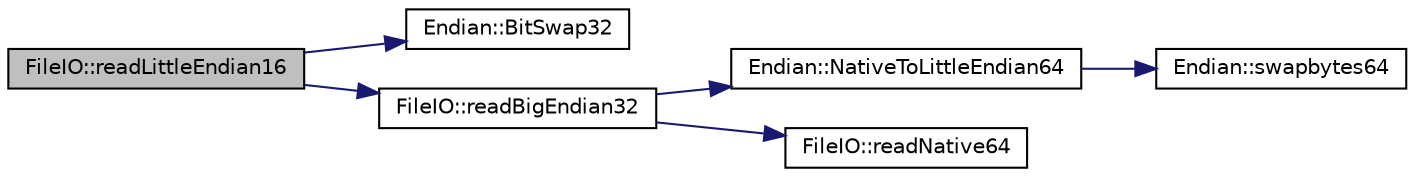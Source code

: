 digraph "FileIO::readLittleEndian16"
{
 // INTERACTIVE_SVG=YES
 // LATEX_PDF_SIZE
  edge [fontname="Helvetica",fontsize="10",labelfontname="Helvetica",labelfontsize="10"];
  node [fontname="Helvetica",fontsize="10",shape=record];
  rankdir="LR";
  Node1 [label="FileIO::readLittleEndian16",height=0.2,width=0.4,color="black", fillcolor="grey75", style="filled", fontcolor="black",tooltip=" "];
  Node1 -> Node2 [color="midnightblue",fontsize="10",style="solid",fontname="Helvetica"];
  Node2 [label="Endian::BitSwap32",height=0.2,width=0.4,color="black", fillcolor="white", style="filled",URL="$namespaceEndian.html#abaf85e5d8d9641e35ffb4a5bcfc37f84",tooltip=" "];
  Node1 -> Node3 [color="midnightblue",fontsize="10",style="solid",fontname="Helvetica"];
  Node3 [label="FileIO::readBigEndian32",height=0.2,width=0.4,color="black", fillcolor="white", style="filled",URL="$namespaceFileIO.html#a22e3632506f53aee32a970b2d290c5b1",tooltip=" "];
  Node3 -> Node4 [color="midnightblue",fontsize="10",style="solid",fontname="Helvetica"];
  Node4 [label="Endian::NativeToLittleEndian64",height=0.2,width=0.4,color="black", fillcolor="white", style="filled",URL="$namespaceEndian.html#a70ebba7cd4f75a6825704e1b55c1db59",tooltip=" "];
  Node4 -> Node5 [color="midnightblue",fontsize="10",style="solid",fontname="Helvetica"];
  Node5 [label="Endian::swapbytes64",height=0.2,width=0.4,color="black", fillcolor="white", style="filled",URL="$namespaceEndian.html#ac57bf63196271e3e09c5029a4ea972e3",tooltip=" "];
  Node3 -> Node6 [color="midnightblue",fontsize="10",style="solid",fontname="Helvetica"];
  Node6 [label="FileIO::readNative64",height=0.2,width=0.4,color="black", fillcolor="white", style="filled",URL="$namespaceFileIO.html#ac852410d1a49e66d11a9d53086727351",tooltip=" "];
}
